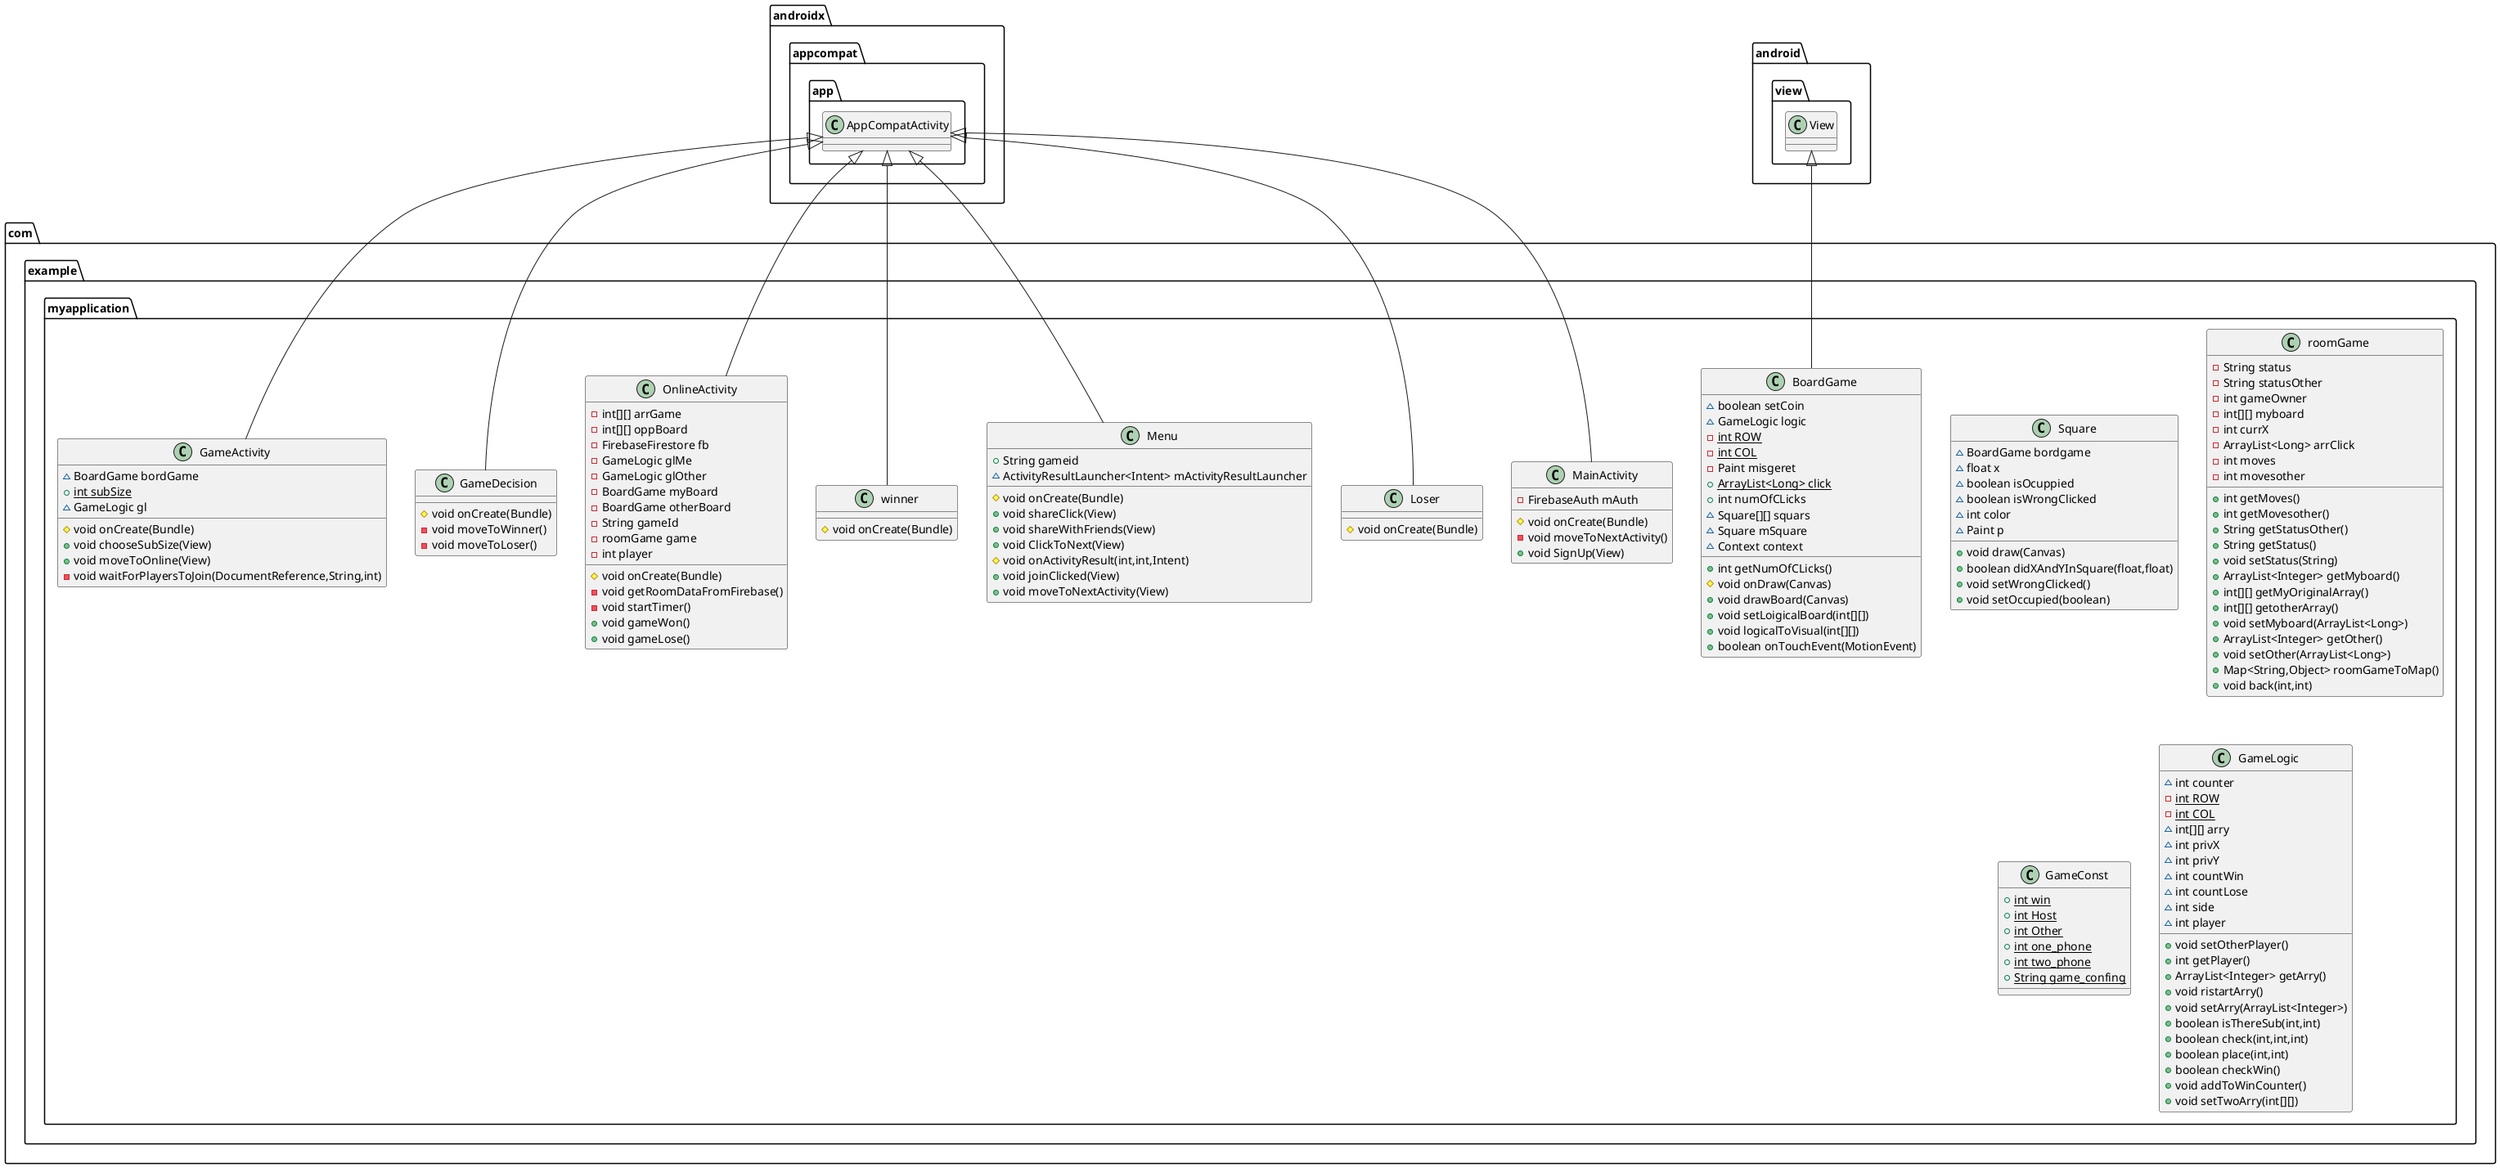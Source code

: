 @startuml
class com.example.myapplication.Menu {
+ String gameid
~ ActivityResultLauncher<Intent> mActivityResultLauncher
# void onCreate(Bundle)
+ void shareClick(View)
+ void shareWithFriends(View)
+ void ClickToNext(View)
# void onActivityResult(int,int,Intent)
+ void joinClicked(View)
+ void moveToNextActivity(View)
}


class com.example.myapplication.winner {
# void onCreate(Bundle)
}

class com.example.myapplication.OnlineActivity {
- int[][] arrGame
- int[][] oppBoard
- FirebaseFirestore fb
- GameLogic glMe
- GameLogic glOther
- BoardGame myBoard
- BoardGame otherBoard
- String gameId
- roomGame game
- int player
# void onCreate(Bundle)
- void getRoomDataFromFirebase()
- void startTimer()
+ void gameWon()
+ void gameLose()
}


class com.example.myapplication.Square {
~ BoardGame bordgame
~ float x
~ boolean isOcuppied
~ boolean isWrongClicked
~ int color
~ Paint p
+ void draw(Canvas)
+ boolean didXAndYInSquare(float,float)
+ void setWrongClicked()
+ void setOccupied(boolean)
}


class com.example.myapplication.GameDecision {
# void onCreate(Bundle)
- void moveToWinner()
- void moveToLoser()
}

class com.example.myapplication.roomGame {
- String status
- String statusOther
- int gameOwner
- int[][] myboard
- int currX
- ArrayList<Long> arrClick
- int moves
- int movesother
+ int getMoves()
+ int getMovesother()
+ String getStatusOther()
+ String getStatus()
+ void setStatus(String)
+ ArrayList<Integer> getMyboard()
+ int[][] getMyOriginalArray()
+ int[][] getotherArray()
+ void setMyboard(ArrayList<Long>)
+ ArrayList<Integer> getOther()
+ void setOther(ArrayList<Long>)
+ Map<String,Object> roomGameToMap()
+ void back(int,int)
}


class com.example.myapplication.GameActivity {
~ BoardGame bordGame
+ {static} int subSize
~ GameLogic gl
# void onCreate(Bundle)
+ void chooseSubSize(View)
+ void moveToOnline(View)
- void waitForPlayersToJoin(DocumentReference,String,int)
}


class com.example.myapplication.MainActivity {
- FirebaseAuth mAuth
# void onCreate(Bundle)
- void moveToNextActivity()
+ void SignUp(View)
}


class com.example.myapplication.GameConst {
+ {static} int win
+ {static} int Host
+ {static} int Other
+ {static} int one_phone
+ {static} int two_phone
+ {static} String game_confing
}

class com.example.myapplication.BoardGame {
~ boolean setCoin
~ GameLogic logic
- {static} int ROW
- {static} int COL
- Paint misgeret
+ {static} ArrayList<Long> click
+ int numOfCLicks
~ Square[][] squars
~ Square mSquare
~ Context context
+ int getNumOfCLicks()
# void onDraw(Canvas)
+ void drawBoard(Canvas)
+ void setLoigicalBoard(int[][])
+ void logicalToVisual(int[][])
+ boolean onTouchEvent(MotionEvent)
}


class com.example.myapplication.GameLogic {
~ int counter
- {static} int ROW
- {static} int COL
~ int[][] arry
~ int privX
~ int privY
~ int countWin
~ int countLose
~ int side
~ int player
+ void setOtherPlayer()
+ int getPlayer()
+ ArrayList<Integer> getArry()
+ void ristartArry()
+ void setArry(ArrayList<Integer>)
+ boolean isThereSub(int,int)
+ boolean check(int,int,int)
+ boolean place(int,int)
+ boolean checkWin()
+ void addToWinCounter()
+ void setTwoArry(int[][])
}


class com.example.myapplication.Loser {
# void onCreate(Bundle)
}



androidx.appcompat.app.AppCompatActivity <|-- com.example.myapplication.Menu
androidx.appcompat.app.AppCompatActivity <|-- com.example.myapplication.winner
androidx.appcompat.app.AppCompatActivity <|-- com.example.myapplication.OnlineActivity
androidx.appcompat.app.AppCompatActivity <|-- com.example.myapplication.GameDecision
androidx.appcompat.app.AppCompatActivity <|-- com.example.myapplication.GameActivity
androidx.appcompat.app.AppCompatActivity <|-- com.example.myapplication.MainActivity
android.view.View <|-- com.example.myapplication.BoardGame
androidx.appcompat.app.AppCompatActivity <|-- com.example.myapplication.Loser
@enduml